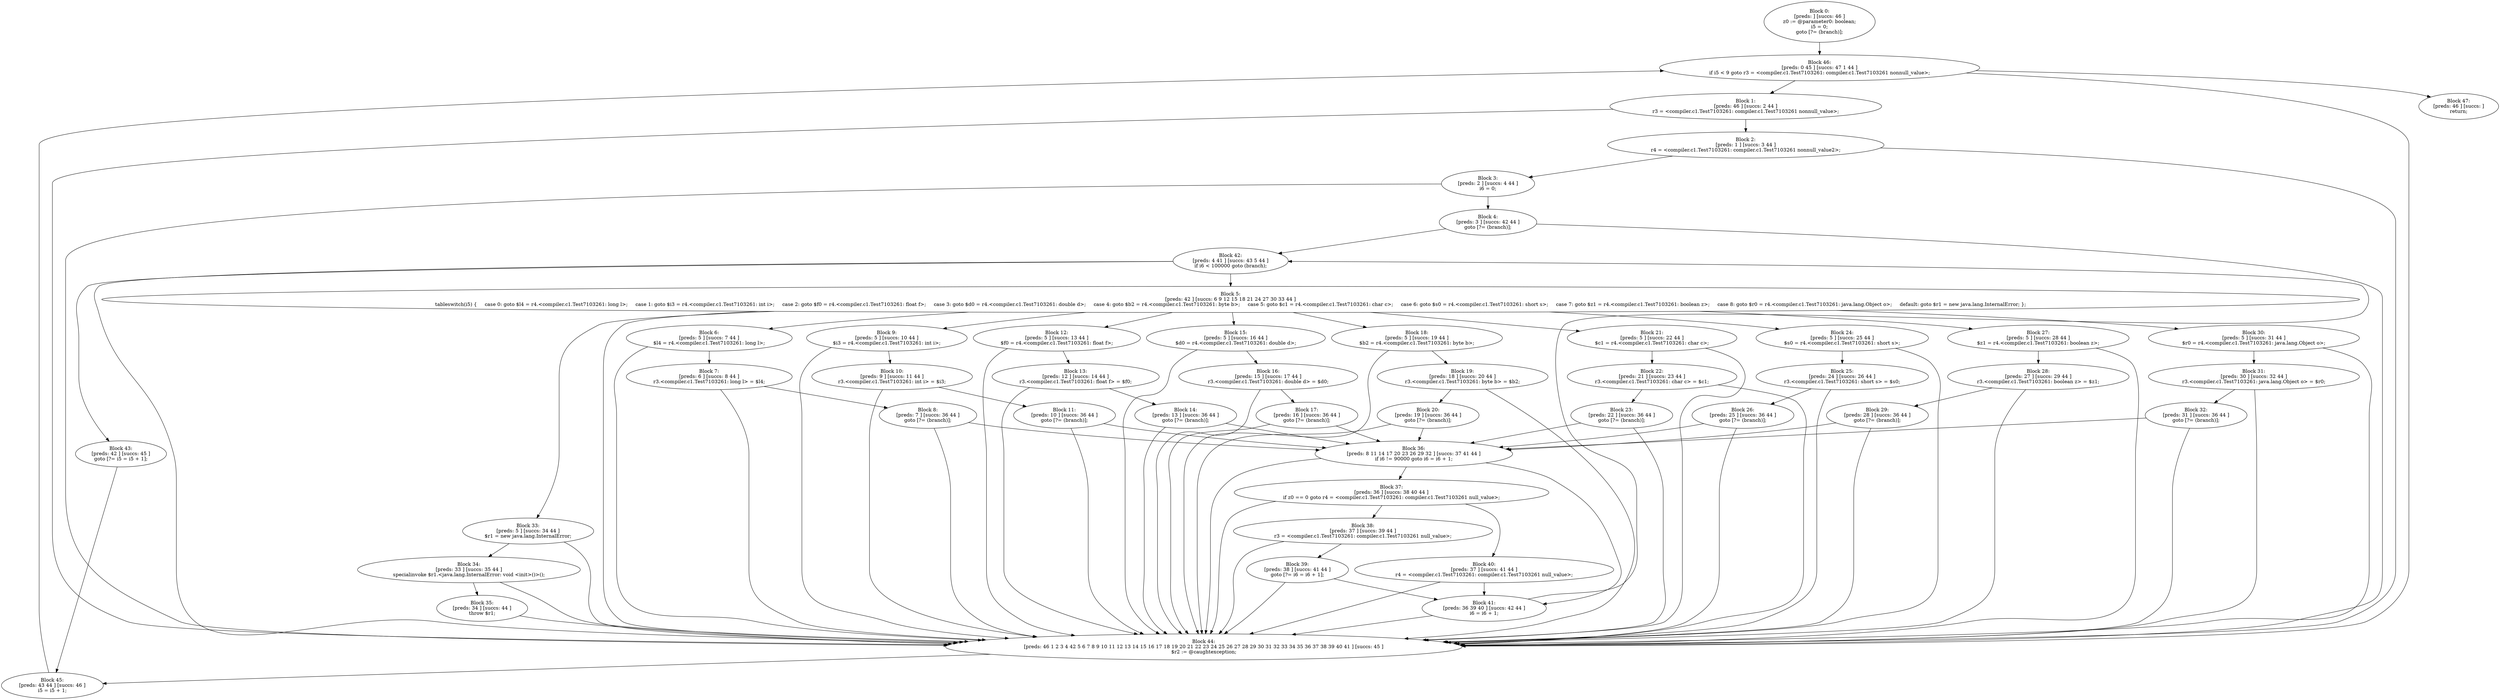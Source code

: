digraph "unitGraph" {
    "Block 0:
[preds: ] [succs: 46 ]
z0 := @parameter0: boolean;
i5 = 0;
goto [?= (branch)];
"
    "Block 1:
[preds: 46 ] [succs: 2 44 ]
r3 = <compiler.c1.Test7103261: compiler.c1.Test7103261 nonnull_value>;
"
    "Block 2:
[preds: 1 ] [succs: 3 44 ]
r4 = <compiler.c1.Test7103261: compiler.c1.Test7103261 nonnull_value2>;
"
    "Block 3:
[preds: 2 ] [succs: 4 44 ]
i6 = 0;
"
    "Block 4:
[preds: 3 ] [succs: 42 44 ]
goto [?= (branch)];
"
    "Block 5:
[preds: 42 ] [succs: 6 9 12 15 18 21 24 27 30 33 44 ]
tableswitch(i5) {     case 0: goto $l4 = r4.<compiler.c1.Test7103261: long l>;     case 1: goto $i3 = r4.<compiler.c1.Test7103261: int i>;     case 2: goto $f0 = r4.<compiler.c1.Test7103261: float f>;     case 3: goto $d0 = r4.<compiler.c1.Test7103261: double d>;     case 4: goto $b2 = r4.<compiler.c1.Test7103261: byte b>;     case 5: goto $c1 = r4.<compiler.c1.Test7103261: char c>;     case 6: goto $s0 = r4.<compiler.c1.Test7103261: short s>;     case 7: goto $z1 = r4.<compiler.c1.Test7103261: boolean z>;     case 8: goto $r0 = r4.<compiler.c1.Test7103261: java.lang.Object o>;     default: goto $r1 = new java.lang.InternalError; };
"
    "Block 6:
[preds: 5 ] [succs: 7 44 ]
$l4 = r4.<compiler.c1.Test7103261: long l>;
"
    "Block 7:
[preds: 6 ] [succs: 8 44 ]
r3.<compiler.c1.Test7103261: long l> = $l4;
"
    "Block 8:
[preds: 7 ] [succs: 36 44 ]
goto [?= (branch)];
"
    "Block 9:
[preds: 5 ] [succs: 10 44 ]
$i3 = r4.<compiler.c1.Test7103261: int i>;
"
    "Block 10:
[preds: 9 ] [succs: 11 44 ]
r3.<compiler.c1.Test7103261: int i> = $i3;
"
    "Block 11:
[preds: 10 ] [succs: 36 44 ]
goto [?= (branch)];
"
    "Block 12:
[preds: 5 ] [succs: 13 44 ]
$f0 = r4.<compiler.c1.Test7103261: float f>;
"
    "Block 13:
[preds: 12 ] [succs: 14 44 ]
r3.<compiler.c1.Test7103261: float f> = $f0;
"
    "Block 14:
[preds: 13 ] [succs: 36 44 ]
goto [?= (branch)];
"
    "Block 15:
[preds: 5 ] [succs: 16 44 ]
$d0 = r4.<compiler.c1.Test7103261: double d>;
"
    "Block 16:
[preds: 15 ] [succs: 17 44 ]
r3.<compiler.c1.Test7103261: double d> = $d0;
"
    "Block 17:
[preds: 16 ] [succs: 36 44 ]
goto [?= (branch)];
"
    "Block 18:
[preds: 5 ] [succs: 19 44 ]
$b2 = r4.<compiler.c1.Test7103261: byte b>;
"
    "Block 19:
[preds: 18 ] [succs: 20 44 ]
r3.<compiler.c1.Test7103261: byte b> = $b2;
"
    "Block 20:
[preds: 19 ] [succs: 36 44 ]
goto [?= (branch)];
"
    "Block 21:
[preds: 5 ] [succs: 22 44 ]
$c1 = r4.<compiler.c1.Test7103261: char c>;
"
    "Block 22:
[preds: 21 ] [succs: 23 44 ]
r3.<compiler.c1.Test7103261: char c> = $c1;
"
    "Block 23:
[preds: 22 ] [succs: 36 44 ]
goto [?= (branch)];
"
    "Block 24:
[preds: 5 ] [succs: 25 44 ]
$s0 = r4.<compiler.c1.Test7103261: short s>;
"
    "Block 25:
[preds: 24 ] [succs: 26 44 ]
r3.<compiler.c1.Test7103261: short s> = $s0;
"
    "Block 26:
[preds: 25 ] [succs: 36 44 ]
goto [?= (branch)];
"
    "Block 27:
[preds: 5 ] [succs: 28 44 ]
$z1 = r4.<compiler.c1.Test7103261: boolean z>;
"
    "Block 28:
[preds: 27 ] [succs: 29 44 ]
r3.<compiler.c1.Test7103261: boolean z> = $z1;
"
    "Block 29:
[preds: 28 ] [succs: 36 44 ]
goto [?= (branch)];
"
    "Block 30:
[preds: 5 ] [succs: 31 44 ]
$r0 = r4.<compiler.c1.Test7103261: java.lang.Object o>;
"
    "Block 31:
[preds: 30 ] [succs: 32 44 ]
r3.<compiler.c1.Test7103261: java.lang.Object o> = $r0;
"
    "Block 32:
[preds: 31 ] [succs: 36 44 ]
goto [?= (branch)];
"
    "Block 33:
[preds: 5 ] [succs: 34 44 ]
$r1 = new java.lang.InternalError;
"
    "Block 34:
[preds: 33 ] [succs: 35 44 ]
specialinvoke $r1.<java.lang.InternalError: void <init>()>();
"
    "Block 35:
[preds: 34 ] [succs: 44 ]
throw $r1;
"
    "Block 36:
[preds: 8 11 14 17 20 23 26 29 32 ] [succs: 37 41 44 ]
if i6 != 90000 goto i6 = i6 + 1;
"
    "Block 37:
[preds: 36 ] [succs: 38 40 44 ]
if z0 == 0 goto r4 = <compiler.c1.Test7103261: compiler.c1.Test7103261 null_value>;
"
    "Block 38:
[preds: 37 ] [succs: 39 44 ]
r3 = <compiler.c1.Test7103261: compiler.c1.Test7103261 null_value>;
"
    "Block 39:
[preds: 38 ] [succs: 41 44 ]
goto [?= i6 = i6 + 1];
"
    "Block 40:
[preds: 37 ] [succs: 41 44 ]
r4 = <compiler.c1.Test7103261: compiler.c1.Test7103261 null_value>;
"
    "Block 41:
[preds: 36 39 40 ] [succs: 42 44 ]
i6 = i6 + 1;
"
    "Block 42:
[preds: 4 41 ] [succs: 43 5 44 ]
if i6 < 100000 goto (branch);
"
    "Block 43:
[preds: 42 ] [succs: 45 ]
goto [?= i5 = i5 + 1];
"
    "Block 44:
[preds: 46 1 2 3 4 42 5 6 7 8 9 10 11 12 13 14 15 16 17 18 19 20 21 22 23 24 25 26 27 28 29 30 31 32 33 34 35 36 37 38 39 40 41 ] [succs: 45 ]
$r2 := @caughtexception;
"
    "Block 45:
[preds: 43 44 ] [succs: 46 ]
i5 = i5 + 1;
"
    "Block 46:
[preds: 0 45 ] [succs: 47 1 44 ]
if i5 < 9 goto r3 = <compiler.c1.Test7103261: compiler.c1.Test7103261 nonnull_value>;
"
    "Block 47:
[preds: 46 ] [succs: ]
return;
"
    "Block 0:
[preds: ] [succs: 46 ]
z0 := @parameter0: boolean;
i5 = 0;
goto [?= (branch)];
"->"Block 46:
[preds: 0 45 ] [succs: 47 1 44 ]
if i5 < 9 goto r3 = <compiler.c1.Test7103261: compiler.c1.Test7103261 nonnull_value>;
";
    "Block 1:
[preds: 46 ] [succs: 2 44 ]
r3 = <compiler.c1.Test7103261: compiler.c1.Test7103261 nonnull_value>;
"->"Block 2:
[preds: 1 ] [succs: 3 44 ]
r4 = <compiler.c1.Test7103261: compiler.c1.Test7103261 nonnull_value2>;
";
    "Block 1:
[preds: 46 ] [succs: 2 44 ]
r3 = <compiler.c1.Test7103261: compiler.c1.Test7103261 nonnull_value>;
"->"Block 44:
[preds: 46 1 2 3 4 42 5 6 7 8 9 10 11 12 13 14 15 16 17 18 19 20 21 22 23 24 25 26 27 28 29 30 31 32 33 34 35 36 37 38 39 40 41 ] [succs: 45 ]
$r2 := @caughtexception;
";
    "Block 2:
[preds: 1 ] [succs: 3 44 ]
r4 = <compiler.c1.Test7103261: compiler.c1.Test7103261 nonnull_value2>;
"->"Block 3:
[preds: 2 ] [succs: 4 44 ]
i6 = 0;
";
    "Block 2:
[preds: 1 ] [succs: 3 44 ]
r4 = <compiler.c1.Test7103261: compiler.c1.Test7103261 nonnull_value2>;
"->"Block 44:
[preds: 46 1 2 3 4 42 5 6 7 8 9 10 11 12 13 14 15 16 17 18 19 20 21 22 23 24 25 26 27 28 29 30 31 32 33 34 35 36 37 38 39 40 41 ] [succs: 45 ]
$r2 := @caughtexception;
";
    "Block 3:
[preds: 2 ] [succs: 4 44 ]
i6 = 0;
"->"Block 4:
[preds: 3 ] [succs: 42 44 ]
goto [?= (branch)];
";
    "Block 3:
[preds: 2 ] [succs: 4 44 ]
i6 = 0;
"->"Block 44:
[preds: 46 1 2 3 4 42 5 6 7 8 9 10 11 12 13 14 15 16 17 18 19 20 21 22 23 24 25 26 27 28 29 30 31 32 33 34 35 36 37 38 39 40 41 ] [succs: 45 ]
$r2 := @caughtexception;
";
    "Block 4:
[preds: 3 ] [succs: 42 44 ]
goto [?= (branch)];
"->"Block 42:
[preds: 4 41 ] [succs: 43 5 44 ]
if i6 < 100000 goto (branch);
";
    "Block 4:
[preds: 3 ] [succs: 42 44 ]
goto [?= (branch)];
"->"Block 44:
[preds: 46 1 2 3 4 42 5 6 7 8 9 10 11 12 13 14 15 16 17 18 19 20 21 22 23 24 25 26 27 28 29 30 31 32 33 34 35 36 37 38 39 40 41 ] [succs: 45 ]
$r2 := @caughtexception;
";
    "Block 5:
[preds: 42 ] [succs: 6 9 12 15 18 21 24 27 30 33 44 ]
tableswitch(i5) {     case 0: goto $l4 = r4.<compiler.c1.Test7103261: long l>;     case 1: goto $i3 = r4.<compiler.c1.Test7103261: int i>;     case 2: goto $f0 = r4.<compiler.c1.Test7103261: float f>;     case 3: goto $d0 = r4.<compiler.c1.Test7103261: double d>;     case 4: goto $b2 = r4.<compiler.c1.Test7103261: byte b>;     case 5: goto $c1 = r4.<compiler.c1.Test7103261: char c>;     case 6: goto $s0 = r4.<compiler.c1.Test7103261: short s>;     case 7: goto $z1 = r4.<compiler.c1.Test7103261: boolean z>;     case 8: goto $r0 = r4.<compiler.c1.Test7103261: java.lang.Object o>;     default: goto $r1 = new java.lang.InternalError; };
"->"Block 6:
[preds: 5 ] [succs: 7 44 ]
$l4 = r4.<compiler.c1.Test7103261: long l>;
";
    "Block 5:
[preds: 42 ] [succs: 6 9 12 15 18 21 24 27 30 33 44 ]
tableswitch(i5) {     case 0: goto $l4 = r4.<compiler.c1.Test7103261: long l>;     case 1: goto $i3 = r4.<compiler.c1.Test7103261: int i>;     case 2: goto $f0 = r4.<compiler.c1.Test7103261: float f>;     case 3: goto $d0 = r4.<compiler.c1.Test7103261: double d>;     case 4: goto $b2 = r4.<compiler.c1.Test7103261: byte b>;     case 5: goto $c1 = r4.<compiler.c1.Test7103261: char c>;     case 6: goto $s0 = r4.<compiler.c1.Test7103261: short s>;     case 7: goto $z1 = r4.<compiler.c1.Test7103261: boolean z>;     case 8: goto $r0 = r4.<compiler.c1.Test7103261: java.lang.Object o>;     default: goto $r1 = new java.lang.InternalError; };
"->"Block 9:
[preds: 5 ] [succs: 10 44 ]
$i3 = r4.<compiler.c1.Test7103261: int i>;
";
    "Block 5:
[preds: 42 ] [succs: 6 9 12 15 18 21 24 27 30 33 44 ]
tableswitch(i5) {     case 0: goto $l4 = r4.<compiler.c1.Test7103261: long l>;     case 1: goto $i3 = r4.<compiler.c1.Test7103261: int i>;     case 2: goto $f0 = r4.<compiler.c1.Test7103261: float f>;     case 3: goto $d0 = r4.<compiler.c1.Test7103261: double d>;     case 4: goto $b2 = r4.<compiler.c1.Test7103261: byte b>;     case 5: goto $c1 = r4.<compiler.c1.Test7103261: char c>;     case 6: goto $s0 = r4.<compiler.c1.Test7103261: short s>;     case 7: goto $z1 = r4.<compiler.c1.Test7103261: boolean z>;     case 8: goto $r0 = r4.<compiler.c1.Test7103261: java.lang.Object o>;     default: goto $r1 = new java.lang.InternalError; };
"->"Block 12:
[preds: 5 ] [succs: 13 44 ]
$f0 = r4.<compiler.c1.Test7103261: float f>;
";
    "Block 5:
[preds: 42 ] [succs: 6 9 12 15 18 21 24 27 30 33 44 ]
tableswitch(i5) {     case 0: goto $l4 = r4.<compiler.c1.Test7103261: long l>;     case 1: goto $i3 = r4.<compiler.c1.Test7103261: int i>;     case 2: goto $f0 = r4.<compiler.c1.Test7103261: float f>;     case 3: goto $d0 = r4.<compiler.c1.Test7103261: double d>;     case 4: goto $b2 = r4.<compiler.c1.Test7103261: byte b>;     case 5: goto $c1 = r4.<compiler.c1.Test7103261: char c>;     case 6: goto $s0 = r4.<compiler.c1.Test7103261: short s>;     case 7: goto $z1 = r4.<compiler.c1.Test7103261: boolean z>;     case 8: goto $r0 = r4.<compiler.c1.Test7103261: java.lang.Object o>;     default: goto $r1 = new java.lang.InternalError; };
"->"Block 15:
[preds: 5 ] [succs: 16 44 ]
$d0 = r4.<compiler.c1.Test7103261: double d>;
";
    "Block 5:
[preds: 42 ] [succs: 6 9 12 15 18 21 24 27 30 33 44 ]
tableswitch(i5) {     case 0: goto $l4 = r4.<compiler.c1.Test7103261: long l>;     case 1: goto $i3 = r4.<compiler.c1.Test7103261: int i>;     case 2: goto $f0 = r4.<compiler.c1.Test7103261: float f>;     case 3: goto $d0 = r4.<compiler.c1.Test7103261: double d>;     case 4: goto $b2 = r4.<compiler.c1.Test7103261: byte b>;     case 5: goto $c1 = r4.<compiler.c1.Test7103261: char c>;     case 6: goto $s0 = r4.<compiler.c1.Test7103261: short s>;     case 7: goto $z1 = r4.<compiler.c1.Test7103261: boolean z>;     case 8: goto $r0 = r4.<compiler.c1.Test7103261: java.lang.Object o>;     default: goto $r1 = new java.lang.InternalError; };
"->"Block 18:
[preds: 5 ] [succs: 19 44 ]
$b2 = r4.<compiler.c1.Test7103261: byte b>;
";
    "Block 5:
[preds: 42 ] [succs: 6 9 12 15 18 21 24 27 30 33 44 ]
tableswitch(i5) {     case 0: goto $l4 = r4.<compiler.c1.Test7103261: long l>;     case 1: goto $i3 = r4.<compiler.c1.Test7103261: int i>;     case 2: goto $f0 = r4.<compiler.c1.Test7103261: float f>;     case 3: goto $d0 = r4.<compiler.c1.Test7103261: double d>;     case 4: goto $b2 = r4.<compiler.c1.Test7103261: byte b>;     case 5: goto $c1 = r4.<compiler.c1.Test7103261: char c>;     case 6: goto $s0 = r4.<compiler.c1.Test7103261: short s>;     case 7: goto $z1 = r4.<compiler.c1.Test7103261: boolean z>;     case 8: goto $r0 = r4.<compiler.c1.Test7103261: java.lang.Object o>;     default: goto $r1 = new java.lang.InternalError; };
"->"Block 21:
[preds: 5 ] [succs: 22 44 ]
$c1 = r4.<compiler.c1.Test7103261: char c>;
";
    "Block 5:
[preds: 42 ] [succs: 6 9 12 15 18 21 24 27 30 33 44 ]
tableswitch(i5) {     case 0: goto $l4 = r4.<compiler.c1.Test7103261: long l>;     case 1: goto $i3 = r4.<compiler.c1.Test7103261: int i>;     case 2: goto $f0 = r4.<compiler.c1.Test7103261: float f>;     case 3: goto $d0 = r4.<compiler.c1.Test7103261: double d>;     case 4: goto $b2 = r4.<compiler.c1.Test7103261: byte b>;     case 5: goto $c1 = r4.<compiler.c1.Test7103261: char c>;     case 6: goto $s0 = r4.<compiler.c1.Test7103261: short s>;     case 7: goto $z1 = r4.<compiler.c1.Test7103261: boolean z>;     case 8: goto $r0 = r4.<compiler.c1.Test7103261: java.lang.Object o>;     default: goto $r1 = new java.lang.InternalError; };
"->"Block 24:
[preds: 5 ] [succs: 25 44 ]
$s0 = r4.<compiler.c1.Test7103261: short s>;
";
    "Block 5:
[preds: 42 ] [succs: 6 9 12 15 18 21 24 27 30 33 44 ]
tableswitch(i5) {     case 0: goto $l4 = r4.<compiler.c1.Test7103261: long l>;     case 1: goto $i3 = r4.<compiler.c1.Test7103261: int i>;     case 2: goto $f0 = r4.<compiler.c1.Test7103261: float f>;     case 3: goto $d0 = r4.<compiler.c1.Test7103261: double d>;     case 4: goto $b2 = r4.<compiler.c1.Test7103261: byte b>;     case 5: goto $c1 = r4.<compiler.c1.Test7103261: char c>;     case 6: goto $s0 = r4.<compiler.c1.Test7103261: short s>;     case 7: goto $z1 = r4.<compiler.c1.Test7103261: boolean z>;     case 8: goto $r0 = r4.<compiler.c1.Test7103261: java.lang.Object o>;     default: goto $r1 = new java.lang.InternalError; };
"->"Block 27:
[preds: 5 ] [succs: 28 44 ]
$z1 = r4.<compiler.c1.Test7103261: boolean z>;
";
    "Block 5:
[preds: 42 ] [succs: 6 9 12 15 18 21 24 27 30 33 44 ]
tableswitch(i5) {     case 0: goto $l4 = r4.<compiler.c1.Test7103261: long l>;     case 1: goto $i3 = r4.<compiler.c1.Test7103261: int i>;     case 2: goto $f0 = r4.<compiler.c1.Test7103261: float f>;     case 3: goto $d0 = r4.<compiler.c1.Test7103261: double d>;     case 4: goto $b2 = r4.<compiler.c1.Test7103261: byte b>;     case 5: goto $c1 = r4.<compiler.c1.Test7103261: char c>;     case 6: goto $s0 = r4.<compiler.c1.Test7103261: short s>;     case 7: goto $z1 = r4.<compiler.c1.Test7103261: boolean z>;     case 8: goto $r0 = r4.<compiler.c1.Test7103261: java.lang.Object o>;     default: goto $r1 = new java.lang.InternalError; };
"->"Block 30:
[preds: 5 ] [succs: 31 44 ]
$r0 = r4.<compiler.c1.Test7103261: java.lang.Object o>;
";
    "Block 5:
[preds: 42 ] [succs: 6 9 12 15 18 21 24 27 30 33 44 ]
tableswitch(i5) {     case 0: goto $l4 = r4.<compiler.c1.Test7103261: long l>;     case 1: goto $i3 = r4.<compiler.c1.Test7103261: int i>;     case 2: goto $f0 = r4.<compiler.c1.Test7103261: float f>;     case 3: goto $d0 = r4.<compiler.c1.Test7103261: double d>;     case 4: goto $b2 = r4.<compiler.c1.Test7103261: byte b>;     case 5: goto $c1 = r4.<compiler.c1.Test7103261: char c>;     case 6: goto $s0 = r4.<compiler.c1.Test7103261: short s>;     case 7: goto $z1 = r4.<compiler.c1.Test7103261: boolean z>;     case 8: goto $r0 = r4.<compiler.c1.Test7103261: java.lang.Object o>;     default: goto $r1 = new java.lang.InternalError; };
"->"Block 33:
[preds: 5 ] [succs: 34 44 ]
$r1 = new java.lang.InternalError;
";
    "Block 5:
[preds: 42 ] [succs: 6 9 12 15 18 21 24 27 30 33 44 ]
tableswitch(i5) {     case 0: goto $l4 = r4.<compiler.c1.Test7103261: long l>;     case 1: goto $i3 = r4.<compiler.c1.Test7103261: int i>;     case 2: goto $f0 = r4.<compiler.c1.Test7103261: float f>;     case 3: goto $d0 = r4.<compiler.c1.Test7103261: double d>;     case 4: goto $b2 = r4.<compiler.c1.Test7103261: byte b>;     case 5: goto $c1 = r4.<compiler.c1.Test7103261: char c>;     case 6: goto $s0 = r4.<compiler.c1.Test7103261: short s>;     case 7: goto $z1 = r4.<compiler.c1.Test7103261: boolean z>;     case 8: goto $r0 = r4.<compiler.c1.Test7103261: java.lang.Object o>;     default: goto $r1 = new java.lang.InternalError; };
"->"Block 44:
[preds: 46 1 2 3 4 42 5 6 7 8 9 10 11 12 13 14 15 16 17 18 19 20 21 22 23 24 25 26 27 28 29 30 31 32 33 34 35 36 37 38 39 40 41 ] [succs: 45 ]
$r2 := @caughtexception;
";
    "Block 6:
[preds: 5 ] [succs: 7 44 ]
$l4 = r4.<compiler.c1.Test7103261: long l>;
"->"Block 7:
[preds: 6 ] [succs: 8 44 ]
r3.<compiler.c1.Test7103261: long l> = $l4;
";
    "Block 6:
[preds: 5 ] [succs: 7 44 ]
$l4 = r4.<compiler.c1.Test7103261: long l>;
"->"Block 44:
[preds: 46 1 2 3 4 42 5 6 7 8 9 10 11 12 13 14 15 16 17 18 19 20 21 22 23 24 25 26 27 28 29 30 31 32 33 34 35 36 37 38 39 40 41 ] [succs: 45 ]
$r2 := @caughtexception;
";
    "Block 7:
[preds: 6 ] [succs: 8 44 ]
r3.<compiler.c1.Test7103261: long l> = $l4;
"->"Block 8:
[preds: 7 ] [succs: 36 44 ]
goto [?= (branch)];
";
    "Block 7:
[preds: 6 ] [succs: 8 44 ]
r3.<compiler.c1.Test7103261: long l> = $l4;
"->"Block 44:
[preds: 46 1 2 3 4 42 5 6 7 8 9 10 11 12 13 14 15 16 17 18 19 20 21 22 23 24 25 26 27 28 29 30 31 32 33 34 35 36 37 38 39 40 41 ] [succs: 45 ]
$r2 := @caughtexception;
";
    "Block 8:
[preds: 7 ] [succs: 36 44 ]
goto [?= (branch)];
"->"Block 36:
[preds: 8 11 14 17 20 23 26 29 32 ] [succs: 37 41 44 ]
if i6 != 90000 goto i6 = i6 + 1;
";
    "Block 8:
[preds: 7 ] [succs: 36 44 ]
goto [?= (branch)];
"->"Block 44:
[preds: 46 1 2 3 4 42 5 6 7 8 9 10 11 12 13 14 15 16 17 18 19 20 21 22 23 24 25 26 27 28 29 30 31 32 33 34 35 36 37 38 39 40 41 ] [succs: 45 ]
$r2 := @caughtexception;
";
    "Block 9:
[preds: 5 ] [succs: 10 44 ]
$i3 = r4.<compiler.c1.Test7103261: int i>;
"->"Block 10:
[preds: 9 ] [succs: 11 44 ]
r3.<compiler.c1.Test7103261: int i> = $i3;
";
    "Block 9:
[preds: 5 ] [succs: 10 44 ]
$i3 = r4.<compiler.c1.Test7103261: int i>;
"->"Block 44:
[preds: 46 1 2 3 4 42 5 6 7 8 9 10 11 12 13 14 15 16 17 18 19 20 21 22 23 24 25 26 27 28 29 30 31 32 33 34 35 36 37 38 39 40 41 ] [succs: 45 ]
$r2 := @caughtexception;
";
    "Block 10:
[preds: 9 ] [succs: 11 44 ]
r3.<compiler.c1.Test7103261: int i> = $i3;
"->"Block 11:
[preds: 10 ] [succs: 36 44 ]
goto [?= (branch)];
";
    "Block 10:
[preds: 9 ] [succs: 11 44 ]
r3.<compiler.c1.Test7103261: int i> = $i3;
"->"Block 44:
[preds: 46 1 2 3 4 42 5 6 7 8 9 10 11 12 13 14 15 16 17 18 19 20 21 22 23 24 25 26 27 28 29 30 31 32 33 34 35 36 37 38 39 40 41 ] [succs: 45 ]
$r2 := @caughtexception;
";
    "Block 11:
[preds: 10 ] [succs: 36 44 ]
goto [?= (branch)];
"->"Block 36:
[preds: 8 11 14 17 20 23 26 29 32 ] [succs: 37 41 44 ]
if i6 != 90000 goto i6 = i6 + 1;
";
    "Block 11:
[preds: 10 ] [succs: 36 44 ]
goto [?= (branch)];
"->"Block 44:
[preds: 46 1 2 3 4 42 5 6 7 8 9 10 11 12 13 14 15 16 17 18 19 20 21 22 23 24 25 26 27 28 29 30 31 32 33 34 35 36 37 38 39 40 41 ] [succs: 45 ]
$r2 := @caughtexception;
";
    "Block 12:
[preds: 5 ] [succs: 13 44 ]
$f0 = r4.<compiler.c1.Test7103261: float f>;
"->"Block 13:
[preds: 12 ] [succs: 14 44 ]
r3.<compiler.c1.Test7103261: float f> = $f0;
";
    "Block 12:
[preds: 5 ] [succs: 13 44 ]
$f0 = r4.<compiler.c1.Test7103261: float f>;
"->"Block 44:
[preds: 46 1 2 3 4 42 5 6 7 8 9 10 11 12 13 14 15 16 17 18 19 20 21 22 23 24 25 26 27 28 29 30 31 32 33 34 35 36 37 38 39 40 41 ] [succs: 45 ]
$r2 := @caughtexception;
";
    "Block 13:
[preds: 12 ] [succs: 14 44 ]
r3.<compiler.c1.Test7103261: float f> = $f0;
"->"Block 14:
[preds: 13 ] [succs: 36 44 ]
goto [?= (branch)];
";
    "Block 13:
[preds: 12 ] [succs: 14 44 ]
r3.<compiler.c1.Test7103261: float f> = $f0;
"->"Block 44:
[preds: 46 1 2 3 4 42 5 6 7 8 9 10 11 12 13 14 15 16 17 18 19 20 21 22 23 24 25 26 27 28 29 30 31 32 33 34 35 36 37 38 39 40 41 ] [succs: 45 ]
$r2 := @caughtexception;
";
    "Block 14:
[preds: 13 ] [succs: 36 44 ]
goto [?= (branch)];
"->"Block 36:
[preds: 8 11 14 17 20 23 26 29 32 ] [succs: 37 41 44 ]
if i6 != 90000 goto i6 = i6 + 1;
";
    "Block 14:
[preds: 13 ] [succs: 36 44 ]
goto [?= (branch)];
"->"Block 44:
[preds: 46 1 2 3 4 42 5 6 7 8 9 10 11 12 13 14 15 16 17 18 19 20 21 22 23 24 25 26 27 28 29 30 31 32 33 34 35 36 37 38 39 40 41 ] [succs: 45 ]
$r2 := @caughtexception;
";
    "Block 15:
[preds: 5 ] [succs: 16 44 ]
$d0 = r4.<compiler.c1.Test7103261: double d>;
"->"Block 16:
[preds: 15 ] [succs: 17 44 ]
r3.<compiler.c1.Test7103261: double d> = $d0;
";
    "Block 15:
[preds: 5 ] [succs: 16 44 ]
$d0 = r4.<compiler.c1.Test7103261: double d>;
"->"Block 44:
[preds: 46 1 2 3 4 42 5 6 7 8 9 10 11 12 13 14 15 16 17 18 19 20 21 22 23 24 25 26 27 28 29 30 31 32 33 34 35 36 37 38 39 40 41 ] [succs: 45 ]
$r2 := @caughtexception;
";
    "Block 16:
[preds: 15 ] [succs: 17 44 ]
r3.<compiler.c1.Test7103261: double d> = $d0;
"->"Block 17:
[preds: 16 ] [succs: 36 44 ]
goto [?= (branch)];
";
    "Block 16:
[preds: 15 ] [succs: 17 44 ]
r3.<compiler.c1.Test7103261: double d> = $d0;
"->"Block 44:
[preds: 46 1 2 3 4 42 5 6 7 8 9 10 11 12 13 14 15 16 17 18 19 20 21 22 23 24 25 26 27 28 29 30 31 32 33 34 35 36 37 38 39 40 41 ] [succs: 45 ]
$r2 := @caughtexception;
";
    "Block 17:
[preds: 16 ] [succs: 36 44 ]
goto [?= (branch)];
"->"Block 36:
[preds: 8 11 14 17 20 23 26 29 32 ] [succs: 37 41 44 ]
if i6 != 90000 goto i6 = i6 + 1;
";
    "Block 17:
[preds: 16 ] [succs: 36 44 ]
goto [?= (branch)];
"->"Block 44:
[preds: 46 1 2 3 4 42 5 6 7 8 9 10 11 12 13 14 15 16 17 18 19 20 21 22 23 24 25 26 27 28 29 30 31 32 33 34 35 36 37 38 39 40 41 ] [succs: 45 ]
$r2 := @caughtexception;
";
    "Block 18:
[preds: 5 ] [succs: 19 44 ]
$b2 = r4.<compiler.c1.Test7103261: byte b>;
"->"Block 19:
[preds: 18 ] [succs: 20 44 ]
r3.<compiler.c1.Test7103261: byte b> = $b2;
";
    "Block 18:
[preds: 5 ] [succs: 19 44 ]
$b2 = r4.<compiler.c1.Test7103261: byte b>;
"->"Block 44:
[preds: 46 1 2 3 4 42 5 6 7 8 9 10 11 12 13 14 15 16 17 18 19 20 21 22 23 24 25 26 27 28 29 30 31 32 33 34 35 36 37 38 39 40 41 ] [succs: 45 ]
$r2 := @caughtexception;
";
    "Block 19:
[preds: 18 ] [succs: 20 44 ]
r3.<compiler.c1.Test7103261: byte b> = $b2;
"->"Block 20:
[preds: 19 ] [succs: 36 44 ]
goto [?= (branch)];
";
    "Block 19:
[preds: 18 ] [succs: 20 44 ]
r3.<compiler.c1.Test7103261: byte b> = $b2;
"->"Block 44:
[preds: 46 1 2 3 4 42 5 6 7 8 9 10 11 12 13 14 15 16 17 18 19 20 21 22 23 24 25 26 27 28 29 30 31 32 33 34 35 36 37 38 39 40 41 ] [succs: 45 ]
$r2 := @caughtexception;
";
    "Block 20:
[preds: 19 ] [succs: 36 44 ]
goto [?= (branch)];
"->"Block 36:
[preds: 8 11 14 17 20 23 26 29 32 ] [succs: 37 41 44 ]
if i6 != 90000 goto i6 = i6 + 1;
";
    "Block 20:
[preds: 19 ] [succs: 36 44 ]
goto [?= (branch)];
"->"Block 44:
[preds: 46 1 2 3 4 42 5 6 7 8 9 10 11 12 13 14 15 16 17 18 19 20 21 22 23 24 25 26 27 28 29 30 31 32 33 34 35 36 37 38 39 40 41 ] [succs: 45 ]
$r2 := @caughtexception;
";
    "Block 21:
[preds: 5 ] [succs: 22 44 ]
$c1 = r4.<compiler.c1.Test7103261: char c>;
"->"Block 22:
[preds: 21 ] [succs: 23 44 ]
r3.<compiler.c1.Test7103261: char c> = $c1;
";
    "Block 21:
[preds: 5 ] [succs: 22 44 ]
$c1 = r4.<compiler.c1.Test7103261: char c>;
"->"Block 44:
[preds: 46 1 2 3 4 42 5 6 7 8 9 10 11 12 13 14 15 16 17 18 19 20 21 22 23 24 25 26 27 28 29 30 31 32 33 34 35 36 37 38 39 40 41 ] [succs: 45 ]
$r2 := @caughtexception;
";
    "Block 22:
[preds: 21 ] [succs: 23 44 ]
r3.<compiler.c1.Test7103261: char c> = $c1;
"->"Block 23:
[preds: 22 ] [succs: 36 44 ]
goto [?= (branch)];
";
    "Block 22:
[preds: 21 ] [succs: 23 44 ]
r3.<compiler.c1.Test7103261: char c> = $c1;
"->"Block 44:
[preds: 46 1 2 3 4 42 5 6 7 8 9 10 11 12 13 14 15 16 17 18 19 20 21 22 23 24 25 26 27 28 29 30 31 32 33 34 35 36 37 38 39 40 41 ] [succs: 45 ]
$r2 := @caughtexception;
";
    "Block 23:
[preds: 22 ] [succs: 36 44 ]
goto [?= (branch)];
"->"Block 36:
[preds: 8 11 14 17 20 23 26 29 32 ] [succs: 37 41 44 ]
if i6 != 90000 goto i6 = i6 + 1;
";
    "Block 23:
[preds: 22 ] [succs: 36 44 ]
goto [?= (branch)];
"->"Block 44:
[preds: 46 1 2 3 4 42 5 6 7 8 9 10 11 12 13 14 15 16 17 18 19 20 21 22 23 24 25 26 27 28 29 30 31 32 33 34 35 36 37 38 39 40 41 ] [succs: 45 ]
$r2 := @caughtexception;
";
    "Block 24:
[preds: 5 ] [succs: 25 44 ]
$s0 = r4.<compiler.c1.Test7103261: short s>;
"->"Block 25:
[preds: 24 ] [succs: 26 44 ]
r3.<compiler.c1.Test7103261: short s> = $s0;
";
    "Block 24:
[preds: 5 ] [succs: 25 44 ]
$s0 = r4.<compiler.c1.Test7103261: short s>;
"->"Block 44:
[preds: 46 1 2 3 4 42 5 6 7 8 9 10 11 12 13 14 15 16 17 18 19 20 21 22 23 24 25 26 27 28 29 30 31 32 33 34 35 36 37 38 39 40 41 ] [succs: 45 ]
$r2 := @caughtexception;
";
    "Block 25:
[preds: 24 ] [succs: 26 44 ]
r3.<compiler.c1.Test7103261: short s> = $s0;
"->"Block 26:
[preds: 25 ] [succs: 36 44 ]
goto [?= (branch)];
";
    "Block 25:
[preds: 24 ] [succs: 26 44 ]
r3.<compiler.c1.Test7103261: short s> = $s0;
"->"Block 44:
[preds: 46 1 2 3 4 42 5 6 7 8 9 10 11 12 13 14 15 16 17 18 19 20 21 22 23 24 25 26 27 28 29 30 31 32 33 34 35 36 37 38 39 40 41 ] [succs: 45 ]
$r2 := @caughtexception;
";
    "Block 26:
[preds: 25 ] [succs: 36 44 ]
goto [?= (branch)];
"->"Block 36:
[preds: 8 11 14 17 20 23 26 29 32 ] [succs: 37 41 44 ]
if i6 != 90000 goto i6 = i6 + 1;
";
    "Block 26:
[preds: 25 ] [succs: 36 44 ]
goto [?= (branch)];
"->"Block 44:
[preds: 46 1 2 3 4 42 5 6 7 8 9 10 11 12 13 14 15 16 17 18 19 20 21 22 23 24 25 26 27 28 29 30 31 32 33 34 35 36 37 38 39 40 41 ] [succs: 45 ]
$r2 := @caughtexception;
";
    "Block 27:
[preds: 5 ] [succs: 28 44 ]
$z1 = r4.<compiler.c1.Test7103261: boolean z>;
"->"Block 28:
[preds: 27 ] [succs: 29 44 ]
r3.<compiler.c1.Test7103261: boolean z> = $z1;
";
    "Block 27:
[preds: 5 ] [succs: 28 44 ]
$z1 = r4.<compiler.c1.Test7103261: boolean z>;
"->"Block 44:
[preds: 46 1 2 3 4 42 5 6 7 8 9 10 11 12 13 14 15 16 17 18 19 20 21 22 23 24 25 26 27 28 29 30 31 32 33 34 35 36 37 38 39 40 41 ] [succs: 45 ]
$r2 := @caughtexception;
";
    "Block 28:
[preds: 27 ] [succs: 29 44 ]
r3.<compiler.c1.Test7103261: boolean z> = $z1;
"->"Block 29:
[preds: 28 ] [succs: 36 44 ]
goto [?= (branch)];
";
    "Block 28:
[preds: 27 ] [succs: 29 44 ]
r3.<compiler.c1.Test7103261: boolean z> = $z1;
"->"Block 44:
[preds: 46 1 2 3 4 42 5 6 7 8 9 10 11 12 13 14 15 16 17 18 19 20 21 22 23 24 25 26 27 28 29 30 31 32 33 34 35 36 37 38 39 40 41 ] [succs: 45 ]
$r2 := @caughtexception;
";
    "Block 29:
[preds: 28 ] [succs: 36 44 ]
goto [?= (branch)];
"->"Block 36:
[preds: 8 11 14 17 20 23 26 29 32 ] [succs: 37 41 44 ]
if i6 != 90000 goto i6 = i6 + 1;
";
    "Block 29:
[preds: 28 ] [succs: 36 44 ]
goto [?= (branch)];
"->"Block 44:
[preds: 46 1 2 3 4 42 5 6 7 8 9 10 11 12 13 14 15 16 17 18 19 20 21 22 23 24 25 26 27 28 29 30 31 32 33 34 35 36 37 38 39 40 41 ] [succs: 45 ]
$r2 := @caughtexception;
";
    "Block 30:
[preds: 5 ] [succs: 31 44 ]
$r0 = r4.<compiler.c1.Test7103261: java.lang.Object o>;
"->"Block 31:
[preds: 30 ] [succs: 32 44 ]
r3.<compiler.c1.Test7103261: java.lang.Object o> = $r0;
";
    "Block 30:
[preds: 5 ] [succs: 31 44 ]
$r0 = r4.<compiler.c1.Test7103261: java.lang.Object o>;
"->"Block 44:
[preds: 46 1 2 3 4 42 5 6 7 8 9 10 11 12 13 14 15 16 17 18 19 20 21 22 23 24 25 26 27 28 29 30 31 32 33 34 35 36 37 38 39 40 41 ] [succs: 45 ]
$r2 := @caughtexception;
";
    "Block 31:
[preds: 30 ] [succs: 32 44 ]
r3.<compiler.c1.Test7103261: java.lang.Object o> = $r0;
"->"Block 32:
[preds: 31 ] [succs: 36 44 ]
goto [?= (branch)];
";
    "Block 31:
[preds: 30 ] [succs: 32 44 ]
r3.<compiler.c1.Test7103261: java.lang.Object o> = $r0;
"->"Block 44:
[preds: 46 1 2 3 4 42 5 6 7 8 9 10 11 12 13 14 15 16 17 18 19 20 21 22 23 24 25 26 27 28 29 30 31 32 33 34 35 36 37 38 39 40 41 ] [succs: 45 ]
$r2 := @caughtexception;
";
    "Block 32:
[preds: 31 ] [succs: 36 44 ]
goto [?= (branch)];
"->"Block 36:
[preds: 8 11 14 17 20 23 26 29 32 ] [succs: 37 41 44 ]
if i6 != 90000 goto i6 = i6 + 1;
";
    "Block 32:
[preds: 31 ] [succs: 36 44 ]
goto [?= (branch)];
"->"Block 44:
[preds: 46 1 2 3 4 42 5 6 7 8 9 10 11 12 13 14 15 16 17 18 19 20 21 22 23 24 25 26 27 28 29 30 31 32 33 34 35 36 37 38 39 40 41 ] [succs: 45 ]
$r2 := @caughtexception;
";
    "Block 33:
[preds: 5 ] [succs: 34 44 ]
$r1 = new java.lang.InternalError;
"->"Block 34:
[preds: 33 ] [succs: 35 44 ]
specialinvoke $r1.<java.lang.InternalError: void <init>()>();
";
    "Block 33:
[preds: 5 ] [succs: 34 44 ]
$r1 = new java.lang.InternalError;
"->"Block 44:
[preds: 46 1 2 3 4 42 5 6 7 8 9 10 11 12 13 14 15 16 17 18 19 20 21 22 23 24 25 26 27 28 29 30 31 32 33 34 35 36 37 38 39 40 41 ] [succs: 45 ]
$r2 := @caughtexception;
";
    "Block 34:
[preds: 33 ] [succs: 35 44 ]
specialinvoke $r1.<java.lang.InternalError: void <init>()>();
"->"Block 35:
[preds: 34 ] [succs: 44 ]
throw $r1;
";
    "Block 34:
[preds: 33 ] [succs: 35 44 ]
specialinvoke $r1.<java.lang.InternalError: void <init>()>();
"->"Block 44:
[preds: 46 1 2 3 4 42 5 6 7 8 9 10 11 12 13 14 15 16 17 18 19 20 21 22 23 24 25 26 27 28 29 30 31 32 33 34 35 36 37 38 39 40 41 ] [succs: 45 ]
$r2 := @caughtexception;
";
    "Block 35:
[preds: 34 ] [succs: 44 ]
throw $r1;
"->"Block 44:
[preds: 46 1 2 3 4 42 5 6 7 8 9 10 11 12 13 14 15 16 17 18 19 20 21 22 23 24 25 26 27 28 29 30 31 32 33 34 35 36 37 38 39 40 41 ] [succs: 45 ]
$r2 := @caughtexception;
";
    "Block 36:
[preds: 8 11 14 17 20 23 26 29 32 ] [succs: 37 41 44 ]
if i6 != 90000 goto i6 = i6 + 1;
"->"Block 37:
[preds: 36 ] [succs: 38 40 44 ]
if z0 == 0 goto r4 = <compiler.c1.Test7103261: compiler.c1.Test7103261 null_value>;
";
    "Block 36:
[preds: 8 11 14 17 20 23 26 29 32 ] [succs: 37 41 44 ]
if i6 != 90000 goto i6 = i6 + 1;
"->"Block 41:
[preds: 36 39 40 ] [succs: 42 44 ]
i6 = i6 + 1;
";
    "Block 36:
[preds: 8 11 14 17 20 23 26 29 32 ] [succs: 37 41 44 ]
if i6 != 90000 goto i6 = i6 + 1;
"->"Block 44:
[preds: 46 1 2 3 4 42 5 6 7 8 9 10 11 12 13 14 15 16 17 18 19 20 21 22 23 24 25 26 27 28 29 30 31 32 33 34 35 36 37 38 39 40 41 ] [succs: 45 ]
$r2 := @caughtexception;
";
    "Block 37:
[preds: 36 ] [succs: 38 40 44 ]
if z0 == 0 goto r4 = <compiler.c1.Test7103261: compiler.c1.Test7103261 null_value>;
"->"Block 38:
[preds: 37 ] [succs: 39 44 ]
r3 = <compiler.c1.Test7103261: compiler.c1.Test7103261 null_value>;
";
    "Block 37:
[preds: 36 ] [succs: 38 40 44 ]
if z0 == 0 goto r4 = <compiler.c1.Test7103261: compiler.c1.Test7103261 null_value>;
"->"Block 40:
[preds: 37 ] [succs: 41 44 ]
r4 = <compiler.c1.Test7103261: compiler.c1.Test7103261 null_value>;
";
    "Block 37:
[preds: 36 ] [succs: 38 40 44 ]
if z0 == 0 goto r4 = <compiler.c1.Test7103261: compiler.c1.Test7103261 null_value>;
"->"Block 44:
[preds: 46 1 2 3 4 42 5 6 7 8 9 10 11 12 13 14 15 16 17 18 19 20 21 22 23 24 25 26 27 28 29 30 31 32 33 34 35 36 37 38 39 40 41 ] [succs: 45 ]
$r2 := @caughtexception;
";
    "Block 38:
[preds: 37 ] [succs: 39 44 ]
r3 = <compiler.c1.Test7103261: compiler.c1.Test7103261 null_value>;
"->"Block 39:
[preds: 38 ] [succs: 41 44 ]
goto [?= i6 = i6 + 1];
";
    "Block 38:
[preds: 37 ] [succs: 39 44 ]
r3 = <compiler.c1.Test7103261: compiler.c1.Test7103261 null_value>;
"->"Block 44:
[preds: 46 1 2 3 4 42 5 6 7 8 9 10 11 12 13 14 15 16 17 18 19 20 21 22 23 24 25 26 27 28 29 30 31 32 33 34 35 36 37 38 39 40 41 ] [succs: 45 ]
$r2 := @caughtexception;
";
    "Block 39:
[preds: 38 ] [succs: 41 44 ]
goto [?= i6 = i6 + 1];
"->"Block 41:
[preds: 36 39 40 ] [succs: 42 44 ]
i6 = i6 + 1;
";
    "Block 39:
[preds: 38 ] [succs: 41 44 ]
goto [?= i6 = i6 + 1];
"->"Block 44:
[preds: 46 1 2 3 4 42 5 6 7 8 9 10 11 12 13 14 15 16 17 18 19 20 21 22 23 24 25 26 27 28 29 30 31 32 33 34 35 36 37 38 39 40 41 ] [succs: 45 ]
$r2 := @caughtexception;
";
    "Block 40:
[preds: 37 ] [succs: 41 44 ]
r4 = <compiler.c1.Test7103261: compiler.c1.Test7103261 null_value>;
"->"Block 41:
[preds: 36 39 40 ] [succs: 42 44 ]
i6 = i6 + 1;
";
    "Block 40:
[preds: 37 ] [succs: 41 44 ]
r4 = <compiler.c1.Test7103261: compiler.c1.Test7103261 null_value>;
"->"Block 44:
[preds: 46 1 2 3 4 42 5 6 7 8 9 10 11 12 13 14 15 16 17 18 19 20 21 22 23 24 25 26 27 28 29 30 31 32 33 34 35 36 37 38 39 40 41 ] [succs: 45 ]
$r2 := @caughtexception;
";
    "Block 41:
[preds: 36 39 40 ] [succs: 42 44 ]
i6 = i6 + 1;
"->"Block 42:
[preds: 4 41 ] [succs: 43 5 44 ]
if i6 < 100000 goto (branch);
";
    "Block 41:
[preds: 36 39 40 ] [succs: 42 44 ]
i6 = i6 + 1;
"->"Block 44:
[preds: 46 1 2 3 4 42 5 6 7 8 9 10 11 12 13 14 15 16 17 18 19 20 21 22 23 24 25 26 27 28 29 30 31 32 33 34 35 36 37 38 39 40 41 ] [succs: 45 ]
$r2 := @caughtexception;
";
    "Block 42:
[preds: 4 41 ] [succs: 43 5 44 ]
if i6 < 100000 goto (branch);
"->"Block 43:
[preds: 42 ] [succs: 45 ]
goto [?= i5 = i5 + 1];
";
    "Block 42:
[preds: 4 41 ] [succs: 43 5 44 ]
if i6 < 100000 goto (branch);
"->"Block 5:
[preds: 42 ] [succs: 6 9 12 15 18 21 24 27 30 33 44 ]
tableswitch(i5) {     case 0: goto $l4 = r4.<compiler.c1.Test7103261: long l>;     case 1: goto $i3 = r4.<compiler.c1.Test7103261: int i>;     case 2: goto $f0 = r4.<compiler.c1.Test7103261: float f>;     case 3: goto $d0 = r4.<compiler.c1.Test7103261: double d>;     case 4: goto $b2 = r4.<compiler.c1.Test7103261: byte b>;     case 5: goto $c1 = r4.<compiler.c1.Test7103261: char c>;     case 6: goto $s0 = r4.<compiler.c1.Test7103261: short s>;     case 7: goto $z1 = r4.<compiler.c1.Test7103261: boolean z>;     case 8: goto $r0 = r4.<compiler.c1.Test7103261: java.lang.Object o>;     default: goto $r1 = new java.lang.InternalError; };
";
    "Block 42:
[preds: 4 41 ] [succs: 43 5 44 ]
if i6 < 100000 goto (branch);
"->"Block 44:
[preds: 46 1 2 3 4 42 5 6 7 8 9 10 11 12 13 14 15 16 17 18 19 20 21 22 23 24 25 26 27 28 29 30 31 32 33 34 35 36 37 38 39 40 41 ] [succs: 45 ]
$r2 := @caughtexception;
";
    "Block 43:
[preds: 42 ] [succs: 45 ]
goto [?= i5 = i5 + 1];
"->"Block 45:
[preds: 43 44 ] [succs: 46 ]
i5 = i5 + 1;
";
    "Block 44:
[preds: 46 1 2 3 4 42 5 6 7 8 9 10 11 12 13 14 15 16 17 18 19 20 21 22 23 24 25 26 27 28 29 30 31 32 33 34 35 36 37 38 39 40 41 ] [succs: 45 ]
$r2 := @caughtexception;
"->"Block 45:
[preds: 43 44 ] [succs: 46 ]
i5 = i5 + 1;
";
    "Block 45:
[preds: 43 44 ] [succs: 46 ]
i5 = i5 + 1;
"->"Block 46:
[preds: 0 45 ] [succs: 47 1 44 ]
if i5 < 9 goto r3 = <compiler.c1.Test7103261: compiler.c1.Test7103261 nonnull_value>;
";
    "Block 46:
[preds: 0 45 ] [succs: 47 1 44 ]
if i5 < 9 goto r3 = <compiler.c1.Test7103261: compiler.c1.Test7103261 nonnull_value>;
"->"Block 47:
[preds: 46 ] [succs: ]
return;
";
    "Block 46:
[preds: 0 45 ] [succs: 47 1 44 ]
if i5 < 9 goto r3 = <compiler.c1.Test7103261: compiler.c1.Test7103261 nonnull_value>;
"->"Block 1:
[preds: 46 ] [succs: 2 44 ]
r3 = <compiler.c1.Test7103261: compiler.c1.Test7103261 nonnull_value>;
";
    "Block 46:
[preds: 0 45 ] [succs: 47 1 44 ]
if i5 < 9 goto r3 = <compiler.c1.Test7103261: compiler.c1.Test7103261 nonnull_value>;
"->"Block 44:
[preds: 46 1 2 3 4 42 5 6 7 8 9 10 11 12 13 14 15 16 17 18 19 20 21 22 23 24 25 26 27 28 29 30 31 32 33 34 35 36 37 38 39 40 41 ] [succs: 45 ]
$r2 := @caughtexception;
";
}
